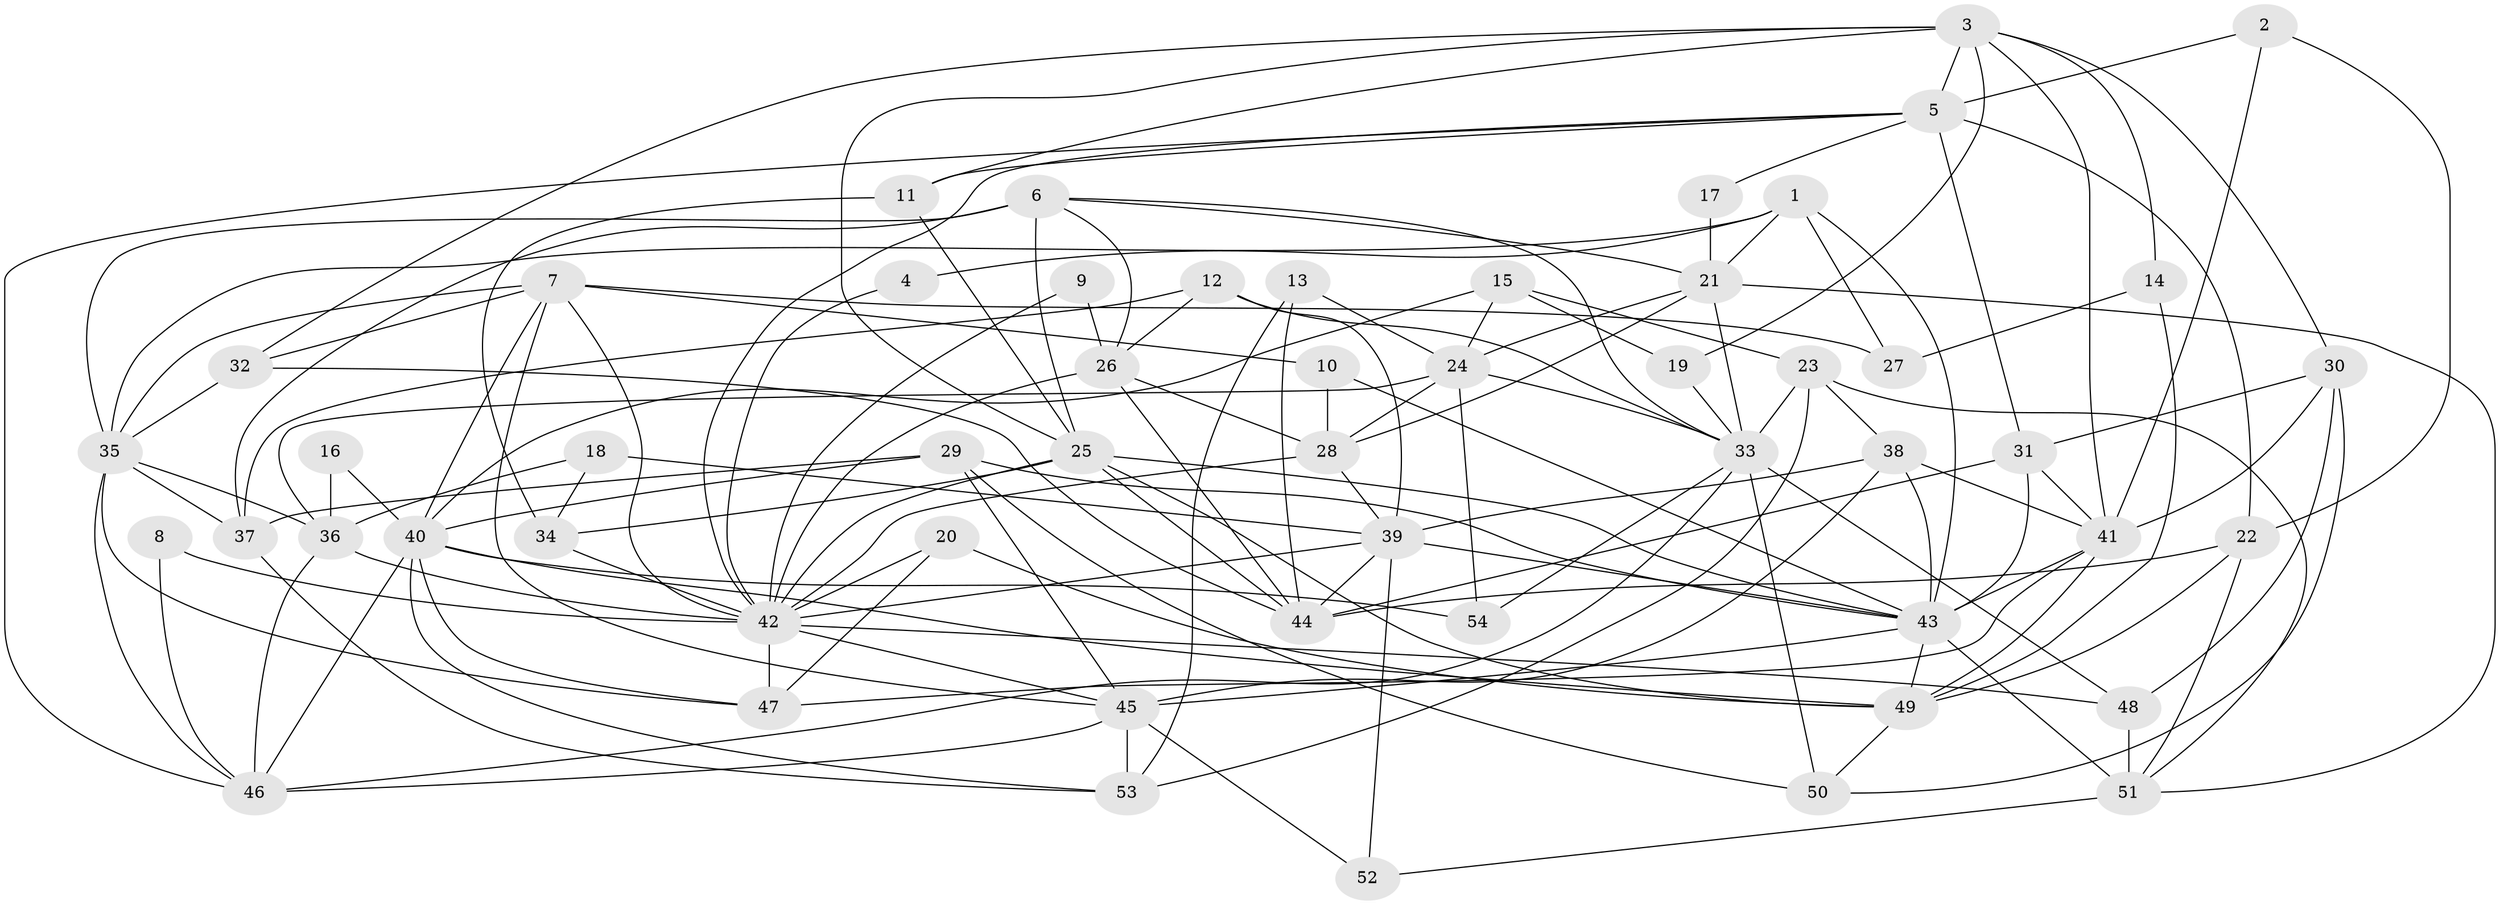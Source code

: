 // original degree distribution, {3: 0.32407407407407407, 8: 0.009259259259259259, 5: 0.2222222222222222, 4: 0.24074074074074073, 6: 0.08333333333333333, 2: 0.09259259259259259, 7: 0.027777777777777776}
// Generated by graph-tools (version 1.1) at 2025/26/03/09/25 03:26:22]
// undirected, 54 vertices, 146 edges
graph export_dot {
graph [start="1"]
  node [color=gray90,style=filled];
  1;
  2;
  3;
  4;
  5;
  6;
  7;
  8;
  9;
  10;
  11;
  12;
  13;
  14;
  15;
  16;
  17;
  18;
  19;
  20;
  21;
  22;
  23;
  24;
  25;
  26;
  27;
  28;
  29;
  30;
  31;
  32;
  33;
  34;
  35;
  36;
  37;
  38;
  39;
  40;
  41;
  42;
  43;
  44;
  45;
  46;
  47;
  48;
  49;
  50;
  51;
  52;
  53;
  54;
  1 -- 4 [weight=1.0];
  1 -- 21 [weight=1.0];
  1 -- 27 [weight=1.0];
  1 -- 35 [weight=1.0];
  1 -- 43 [weight=1.0];
  2 -- 5 [weight=1.0];
  2 -- 22 [weight=1.0];
  2 -- 41 [weight=1.0];
  3 -- 5 [weight=2.0];
  3 -- 11 [weight=1.0];
  3 -- 14 [weight=1.0];
  3 -- 19 [weight=1.0];
  3 -- 25 [weight=1.0];
  3 -- 30 [weight=1.0];
  3 -- 32 [weight=1.0];
  3 -- 41 [weight=2.0];
  4 -- 42 [weight=1.0];
  5 -- 11 [weight=1.0];
  5 -- 17 [weight=1.0];
  5 -- 22 [weight=1.0];
  5 -- 31 [weight=1.0];
  5 -- 42 [weight=1.0];
  5 -- 46 [weight=1.0];
  6 -- 21 [weight=1.0];
  6 -- 25 [weight=1.0];
  6 -- 26 [weight=1.0];
  6 -- 33 [weight=1.0];
  6 -- 35 [weight=1.0];
  6 -- 37 [weight=2.0];
  7 -- 10 [weight=2.0];
  7 -- 27 [weight=1.0];
  7 -- 32 [weight=1.0];
  7 -- 35 [weight=1.0];
  7 -- 40 [weight=1.0];
  7 -- 42 [weight=1.0];
  7 -- 45 [weight=1.0];
  8 -- 42 [weight=1.0];
  8 -- 46 [weight=1.0];
  9 -- 26 [weight=1.0];
  9 -- 42 [weight=1.0];
  10 -- 28 [weight=1.0];
  10 -- 43 [weight=1.0];
  11 -- 25 [weight=1.0];
  11 -- 34 [weight=1.0];
  12 -- 26 [weight=1.0];
  12 -- 33 [weight=1.0];
  12 -- 37 [weight=1.0];
  12 -- 39 [weight=1.0];
  13 -- 24 [weight=1.0];
  13 -- 44 [weight=1.0];
  13 -- 53 [weight=1.0];
  14 -- 27 [weight=1.0];
  14 -- 49 [weight=1.0];
  15 -- 19 [weight=1.0];
  15 -- 23 [weight=1.0];
  15 -- 24 [weight=1.0];
  15 -- 40 [weight=1.0];
  16 -- 36 [weight=1.0];
  16 -- 40 [weight=1.0];
  17 -- 21 [weight=1.0];
  18 -- 34 [weight=1.0];
  18 -- 36 [weight=1.0];
  18 -- 39 [weight=1.0];
  19 -- 33 [weight=1.0];
  20 -- 42 [weight=1.0];
  20 -- 47 [weight=1.0];
  20 -- 49 [weight=1.0];
  21 -- 24 [weight=1.0];
  21 -- 28 [weight=1.0];
  21 -- 33 [weight=1.0];
  21 -- 51 [weight=1.0];
  22 -- 44 [weight=1.0];
  22 -- 49 [weight=1.0];
  22 -- 51 [weight=1.0];
  23 -- 33 [weight=1.0];
  23 -- 38 [weight=1.0];
  23 -- 51 [weight=1.0];
  23 -- 53 [weight=1.0];
  24 -- 28 [weight=1.0];
  24 -- 33 [weight=1.0];
  24 -- 36 [weight=1.0];
  24 -- 54 [weight=1.0];
  25 -- 34 [weight=1.0];
  25 -- 42 [weight=1.0];
  25 -- 43 [weight=1.0];
  25 -- 44 [weight=1.0];
  25 -- 49 [weight=1.0];
  26 -- 28 [weight=1.0];
  26 -- 42 [weight=1.0];
  26 -- 44 [weight=1.0];
  28 -- 39 [weight=1.0];
  28 -- 42 [weight=1.0];
  29 -- 37 [weight=1.0];
  29 -- 40 [weight=1.0];
  29 -- 43 [weight=1.0];
  29 -- 45 [weight=2.0];
  29 -- 50 [weight=1.0];
  30 -- 31 [weight=1.0];
  30 -- 41 [weight=1.0];
  30 -- 48 [weight=1.0];
  30 -- 50 [weight=1.0];
  31 -- 41 [weight=1.0];
  31 -- 43 [weight=1.0];
  31 -- 44 [weight=1.0];
  32 -- 35 [weight=1.0];
  32 -- 44 [weight=1.0];
  33 -- 46 [weight=1.0];
  33 -- 48 [weight=1.0];
  33 -- 50 [weight=2.0];
  33 -- 54 [weight=1.0];
  34 -- 42 [weight=1.0];
  35 -- 36 [weight=1.0];
  35 -- 37 [weight=1.0];
  35 -- 46 [weight=2.0];
  35 -- 47 [weight=1.0];
  36 -- 42 [weight=1.0];
  36 -- 46 [weight=2.0];
  37 -- 53 [weight=1.0];
  38 -- 39 [weight=1.0];
  38 -- 41 [weight=1.0];
  38 -- 43 [weight=1.0];
  38 -- 45 [weight=1.0];
  39 -- 42 [weight=1.0];
  39 -- 43 [weight=1.0];
  39 -- 44 [weight=4.0];
  39 -- 52 [weight=1.0];
  40 -- 46 [weight=1.0];
  40 -- 47 [weight=1.0];
  40 -- 49 [weight=1.0];
  40 -- 53 [weight=1.0];
  40 -- 54 [weight=1.0];
  41 -- 43 [weight=1.0];
  41 -- 47 [weight=1.0];
  41 -- 49 [weight=1.0];
  42 -- 45 [weight=1.0];
  42 -- 47 [weight=1.0];
  42 -- 48 [weight=1.0];
  43 -- 45 [weight=1.0];
  43 -- 49 [weight=1.0];
  43 -- 51 [weight=2.0];
  45 -- 46 [weight=1.0];
  45 -- 52 [weight=1.0];
  45 -- 53 [weight=1.0];
  48 -- 51 [weight=1.0];
  49 -- 50 [weight=1.0];
  51 -- 52 [weight=1.0];
}
